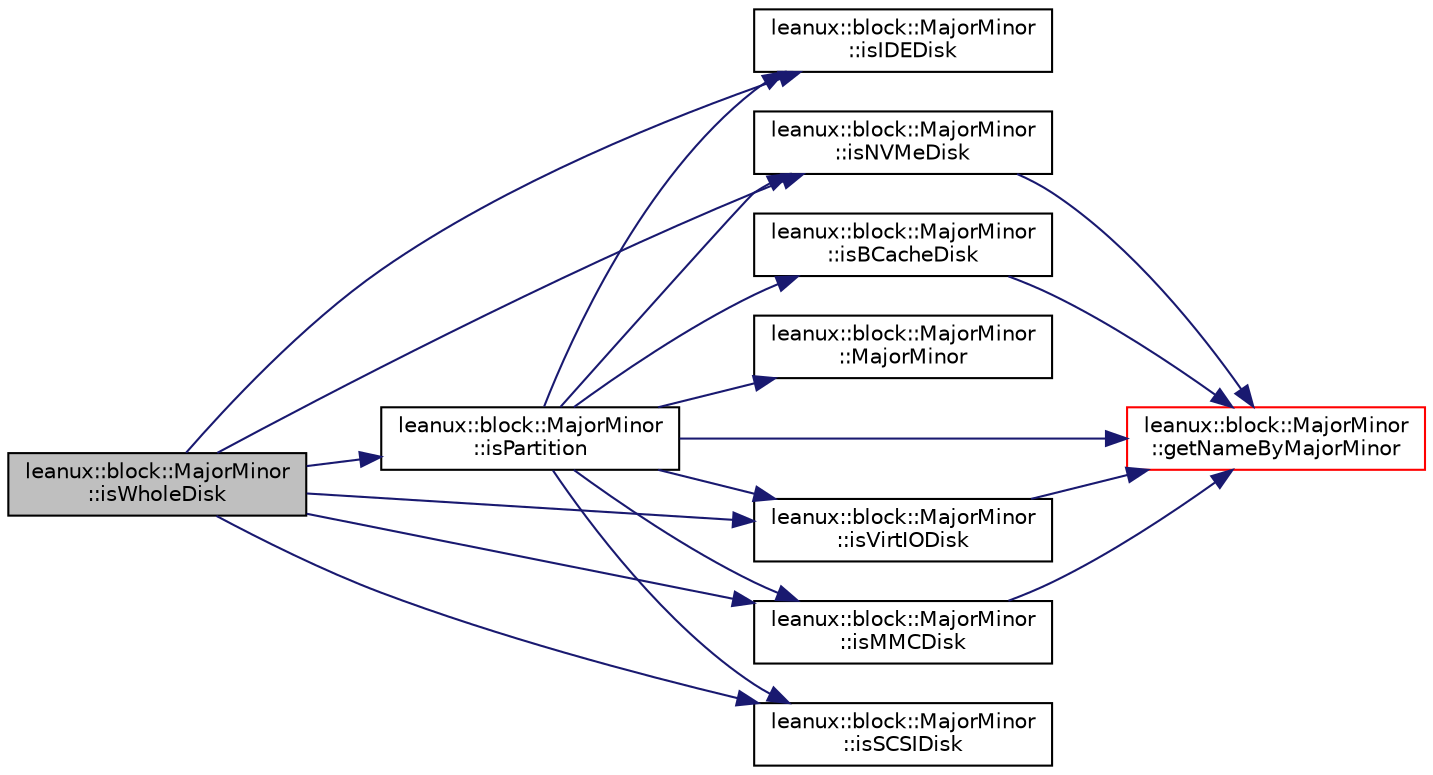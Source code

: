 digraph "leanux::block::MajorMinor::isWholeDisk"
{
 // LATEX_PDF_SIZE
  bgcolor="transparent";
  edge [fontname="Helvetica",fontsize="10",labelfontname="Helvetica",labelfontsize="10"];
  node [fontname="Helvetica",fontsize="10",shape=record];
  rankdir="LR";
  Node1 [label="leanux::block::MajorMinor\l::isWholeDisk",height=0.2,width=0.4,color="black", fillcolor="grey75", style="filled", fontcolor="black",tooltip="Check if a disk is a whole disk (and not a partition)."];
  Node1 -> Node2 [color="midnightblue",fontsize="10",style="solid",fontname="Helvetica"];
  Node2 [label="leanux::block::MajorMinor\l::isIDEDisk",height=0.2,width=0.4,color="black",URL="$classleanux_1_1block_1_1MajorMinor.html#a546aa9297e382543cb031126190bc8c9",tooltip="determine if the major represents an IDE disk."];
  Node1 -> Node3 [color="midnightblue",fontsize="10",style="solid",fontname="Helvetica"];
  Node3 [label="leanux::block::MajorMinor\l::isMMCDisk",height=0.2,width=0.4,color="black",URL="$classleanux_1_1block_1_1MajorMinor.html#a852aa9e7ee1c107c95cd27ad47b5cf86",tooltip="determine if the MajorMinor represents an MMC disk."];
  Node3 -> Node4 [color="midnightblue",fontsize="10",style="solid",fontname="Helvetica"];
  Node4 [label="leanux::block::MajorMinor\l::getNameByMajorMinor",height=0.2,width=0.4,color="red",URL="$classleanux_1_1block_1_1MajorMinor.html#adc3f437e329318ee21bddbbebaeb740e",tooltip="Get the DeviceName for the MajorMinor."];
  Node1 -> Node8 [color="midnightblue",fontsize="10",style="solid",fontname="Helvetica"];
  Node8 [label="leanux::block::MajorMinor\l::isNVMeDisk",height=0.2,width=0.4,color="black",URL="$classleanux_1_1block_1_1MajorMinor.html#ab248c720a63908f9e3ef78ed23536de8",tooltip="determine if the MajorMinor represents a NVMe disk."];
  Node8 -> Node4 [color="midnightblue",fontsize="10",style="solid",fontname="Helvetica"];
  Node1 -> Node9 [color="midnightblue",fontsize="10",style="solid",fontname="Helvetica"];
  Node9 [label="leanux::block::MajorMinor\l::isPartition",height=0.2,width=0.4,color="black",URL="$classleanux_1_1block_1_1MajorMinor.html#ad5136fe7853cb6f2ca04eadb465976da",tooltip=" "];
  Node9 -> Node4 [color="midnightblue",fontsize="10",style="solid",fontname="Helvetica"];
  Node9 -> Node10 [color="midnightblue",fontsize="10",style="solid",fontname="Helvetica"];
  Node10 [label="leanux::block::MajorMinor\l::isBCacheDisk",height=0.2,width=0.4,color="black",URL="$classleanux_1_1block_1_1MajorMinor.html#a59e3fe2f1a574b79bad1fe48a2334c27",tooltip="determine if the MajorMinor represents a bcache disk."];
  Node10 -> Node4 [color="midnightblue",fontsize="10",style="solid",fontname="Helvetica"];
  Node9 -> Node2 [color="midnightblue",fontsize="10",style="solid",fontname="Helvetica"];
  Node9 -> Node3 [color="midnightblue",fontsize="10",style="solid",fontname="Helvetica"];
  Node9 -> Node8 [color="midnightblue",fontsize="10",style="solid",fontname="Helvetica"];
  Node9 -> Node11 [color="midnightblue",fontsize="10",style="solid",fontname="Helvetica"];
  Node11 [label="leanux::block::MajorMinor\l::isSCSIDisk",height=0.2,width=0.4,color="black",URL="$classleanux_1_1block_1_1MajorMinor.html#a6c5b98f8ffc7b8904754ecfe33407e8c",tooltip="determine if the major represents a SCSI disk."];
  Node9 -> Node12 [color="midnightblue",fontsize="10",style="solid",fontname="Helvetica"];
  Node12 [label="leanux::block::MajorMinor\l::isVirtIODisk",height=0.2,width=0.4,color="black",URL="$classleanux_1_1block_1_1MajorMinor.html#aaa91d26165ff4b7a32cfe052e72463cc",tooltip="determine if the MajorMinor represents a virtio disk."];
  Node12 -> Node4 [color="midnightblue",fontsize="10",style="solid",fontname="Helvetica"];
  Node9 -> Node6 [color="midnightblue",fontsize="10",style="solid",fontname="Helvetica"];
  Node6 [label="leanux::block::MajorMinor\l::MajorMinor",height=0.2,width=0.4,color="black",URL="$classleanux_1_1block_1_1MajorMinor.html#a464bd4b85ec6d88f850ef7d76e950f44",tooltip="Default constructor."];
  Node1 -> Node11 [color="midnightblue",fontsize="10",style="solid",fontname="Helvetica"];
  Node1 -> Node12 [color="midnightblue",fontsize="10",style="solid",fontname="Helvetica"];
}
